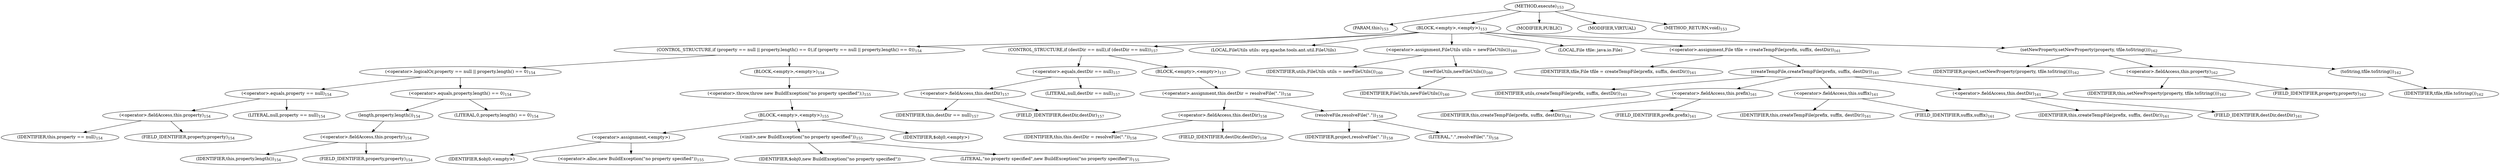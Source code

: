 digraph "execute" {  
"67" [label = <(METHOD,execute)<SUB>153</SUB>> ]
"68" [label = <(PARAM,this)<SUB>153</SUB>> ]
"69" [label = <(BLOCK,&lt;empty&gt;,&lt;empty&gt;)<SUB>153</SUB>> ]
"70" [label = <(CONTROL_STRUCTURE,if (property == null || property.length() == 0),if (property == null || property.length() == 0))<SUB>154</SUB>> ]
"71" [label = <(&lt;operator&gt;.logicalOr,property == null || property.length() == 0)<SUB>154</SUB>> ]
"72" [label = <(&lt;operator&gt;.equals,property == null)<SUB>154</SUB>> ]
"73" [label = <(&lt;operator&gt;.fieldAccess,this.property)<SUB>154</SUB>> ]
"74" [label = <(IDENTIFIER,this,property == null)<SUB>154</SUB>> ]
"75" [label = <(FIELD_IDENTIFIER,property,property)<SUB>154</SUB>> ]
"76" [label = <(LITERAL,null,property == null)<SUB>154</SUB>> ]
"77" [label = <(&lt;operator&gt;.equals,property.length() == 0)<SUB>154</SUB>> ]
"78" [label = <(length,property.length())<SUB>154</SUB>> ]
"79" [label = <(&lt;operator&gt;.fieldAccess,this.property)<SUB>154</SUB>> ]
"80" [label = <(IDENTIFIER,this,property.length())<SUB>154</SUB>> ]
"81" [label = <(FIELD_IDENTIFIER,property,property)<SUB>154</SUB>> ]
"82" [label = <(LITERAL,0,property.length() == 0)<SUB>154</SUB>> ]
"83" [label = <(BLOCK,&lt;empty&gt;,&lt;empty&gt;)<SUB>154</SUB>> ]
"84" [label = <(&lt;operator&gt;.throw,throw new BuildException(&quot;no property specified&quot;);)<SUB>155</SUB>> ]
"85" [label = <(BLOCK,&lt;empty&gt;,&lt;empty&gt;)<SUB>155</SUB>> ]
"86" [label = <(&lt;operator&gt;.assignment,&lt;empty&gt;)> ]
"87" [label = <(IDENTIFIER,$obj0,&lt;empty&gt;)> ]
"88" [label = <(&lt;operator&gt;.alloc,new BuildException(&quot;no property specified&quot;))<SUB>155</SUB>> ]
"89" [label = <(&lt;init&gt;,new BuildException(&quot;no property specified&quot;))<SUB>155</SUB>> ]
"90" [label = <(IDENTIFIER,$obj0,new BuildException(&quot;no property specified&quot;))> ]
"91" [label = <(LITERAL,&quot;no property specified&quot;,new BuildException(&quot;no property specified&quot;))<SUB>155</SUB>> ]
"92" [label = <(IDENTIFIER,$obj0,&lt;empty&gt;)> ]
"93" [label = <(CONTROL_STRUCTURE,if (destDir == null),if (destDir == null))<SUB>157</SUB>> ]
"94" [label = <(&lt;operator&gt;.equals,destDir == null)<SUB>157</SUB>> ]
"95" [label = <(&lt;operator&gt;.fieldAccess,this.destDir)<SUB>157</SUB>> ]
"96" [label = <(IDENTIFIER,this,destDir == null)<SUB>157</SUB>> ]
"97" [label = <(FIELD_IDENTIFIER,destDir,destDir)<SUB>157</SUB>> ]
"98" [label = <(LITERAL,null,destDir == null)<SUB>157</SUB>> ]
"99" [label = <(BLOCK,&lt;empty&gt;,&lt;empty&gt;)<SUB>157</SUB>> ]
"100" [label = <(&lt;operator&gt;.assignment,this.destDir = resolveFile(&quot;.&quot;))<SUB>158</SUB>> ]
"101" [label = <(&lt;operator&gt;.fieldAccess,this.destDir)<SUB>158</SUB>> ]
"102" [label = <(IDENTIFIER,this,this.destDir = resolveFile(&quot;.&quot;))<SUB>158</SUB>> ]
"103" [label = <(FIELD_IDENTIFIER,destDir,destDir)<SUB>158</SUB>> ]
"104" [label = <(resolveFile,resolveFile(&quot;.&quot;))<SUB>158</SUB>> ]
"105" [label = <(IDENTIFIER,project,resolveFile(&quot;.&quot;))<SUB>158</SUB>> ]
"106" [label = <(LITERAL,&quot;.&quot;,resolveFile(&quot;.&quot;))<SUB>158</SUB>> ]
"107" [label = <(LOCAL,FileUtils utils: org.apache.tools.ant.util.FileUtils)> ]
"108" [label = <(&lt;operator&gt;.assignment,FileUtils utils = newFileUtils())<SUB>160</SUB>> ]
"109" [label = <(IDENTIFIER,utils,FileUtils utils = newFileUtils())<SUB>160</SUB>> ]
"110" [label = <(newFileUtils,newFileUtils())<SUB>160</SUB>> ]
"111" [label = <(IDENTIFIER,FileUtils,newFileUtils())<SUB>160</SUB>> ]
"112" [label = <(LOCAL,File tfile: java.io.File)> ]
"113" [label = <(&lt;operator&gt;.assignment,File tfile = createTempFile(prefix, suffix, destDir))<SUB>161</SUB>> ]
"114" [label = <(IDENTIFIER,tfile,File tfile = createTempFile(prefix, suffix, destDir))<SUB>161</SUB>> ]
"115" [label = <(createTempFile,createTempFile(prefix, suffix, destDir))<SUB>161</SUB>> ]
"116" [label = <(IDENTIFIER,utils,createTempFile(prefix, suffix, destDir))<SUB>161</SUB>> ]
"117" [label = <(&lt;operator&gt;.fieldAccess,this.prefix)<SUB>161</SUB>> ]
"118" [label = <(IDENTIFIER,this,createTempFile(prefix, suffix, destDir))<SUB>161</SUB>> ]
"119" [label = <(FIELD_IDENTIFIER,prefix,prefix)<SUB>161</SUB>> ]
"120" [label = <(&lt;operator&gt;.fieldAccess,this.suffix)<SUB>161</SUB>> ]
"121" [label = <(IDENTIFIER,this,createTempFile(prefix, suffix, destDir))<SUB>161</SUB>> ]
"122" [label = <(FIELD_IDENTIFIER,suffix,suffix)<SUB>161</SUB>> ]
"123" [label = <(&lt;operator&gt;.fieldAccess,this.destDir)<SUB>161</SUB>> ]
"124" [label = <(IDENTIFIER,this,createTempFile(prefix, suffix, destDir))<SUB>161</SUB>> ]
"125" [label = <(FIELD_IDENTIFIER,destDir,destDir)<SUB>161</SUB>> ]
"126" [label = <(setNewProperty,setNewProperty(property, tfile.toString()))<SUB>162</SUB>> ]
"127" [label = <(IDENTIFIER,project,setNewProperty(property, tfile.toString()))<SUB>162</SUB>> ]
"128" [label = <(&lt;operator&gt;.fieldAccess,this.property)<SUB>162</SUB>> ]
"129" [label = <(IDENTIFIER,this,setNewProperty(property, tfile.toString()))<SUB>162</SUB>> ]
"130" [label = <(FIELD_IDENTIFIER,property,property)<SUB>162</SUB>> ]
"131" [label = <(toString,tfile.toString())<SUB>162</SUB>> ]
"132" [label = <(IDENTIFIER,tfile,tfile.toString())<SUB>162</SUB>> ]
"133" [label = <(MODIFIER,PUBLIC)> ]
"134" [label = <(MODIFIER,VIRTUAL)> ]
"135" [label = <(METHOD_RETURN,void)<SUB>153</SUB>> ]
  "67" -> "68" 
  "67" -> "69" 
  "67" -> "133" 
  "67" -> "134" 
  "67" -> "135" 
  "69" -> "70" 
  "69" -> "93" 
  "69" -> "107" 
  "69" -> "108" 
  "69" -> "112" 
  "69" -> "113" 
  "69" -> "126" 
  "70" -> "71" 
  "70" -> "83" 
  "71" -> "72" 
  "71" -> "77" 
  "72" -> "73" 
  "72" -> "76" 
  "73" -> "74" 
  "73" -> "75" 
  "77" -> "78" 
  "77" -> "82" 
  "78" -> "79" 
  "79" -> "80" 
  "79" -> "81" 
  "83" -> "84" 
  "84" -> "85" 
  "85" -> "86" 
  "85" -> "89" 
  "85" -> "92" 
  "86" -> "87" 
  "86" -> "88" 
  "89" -> "90" 
  "89" -> "91" 
  "93" -> "94" 
  "93" -> "99" 
  "94" -> "95" 
  "94" -> "98" 
  "95" -> "96" 
  "95" -> "97" 
  "99" -> "100" 
  "100" -> "101" 
  "100" -> "104" 
  "101" -> "102" 
  "101" -> "103" 
  "104" -> "105" 
  "104" -> "106" 
  "108" -> "109" 
  "108" -> "110" 
  "110" -> "111" 
  "113" -> "114" 
  "113" -> "115" 
  "115" -> "116" 
  "115" -> "117" 
  "115" -> "120" 
  "115" -> "123" 
  "117" -> "118" 
  "117" -> "119" 
  "120" -> "121" 
  "120" -> "122" 
  "123" -> "124" 
  "123" -> "125" 
  "126" -> "127" 
  "126" -> "128" 
  "126" -> "131" 
  "128" -> "129" 
  "128" -> "130" 
  "131" -> "132" 
}
